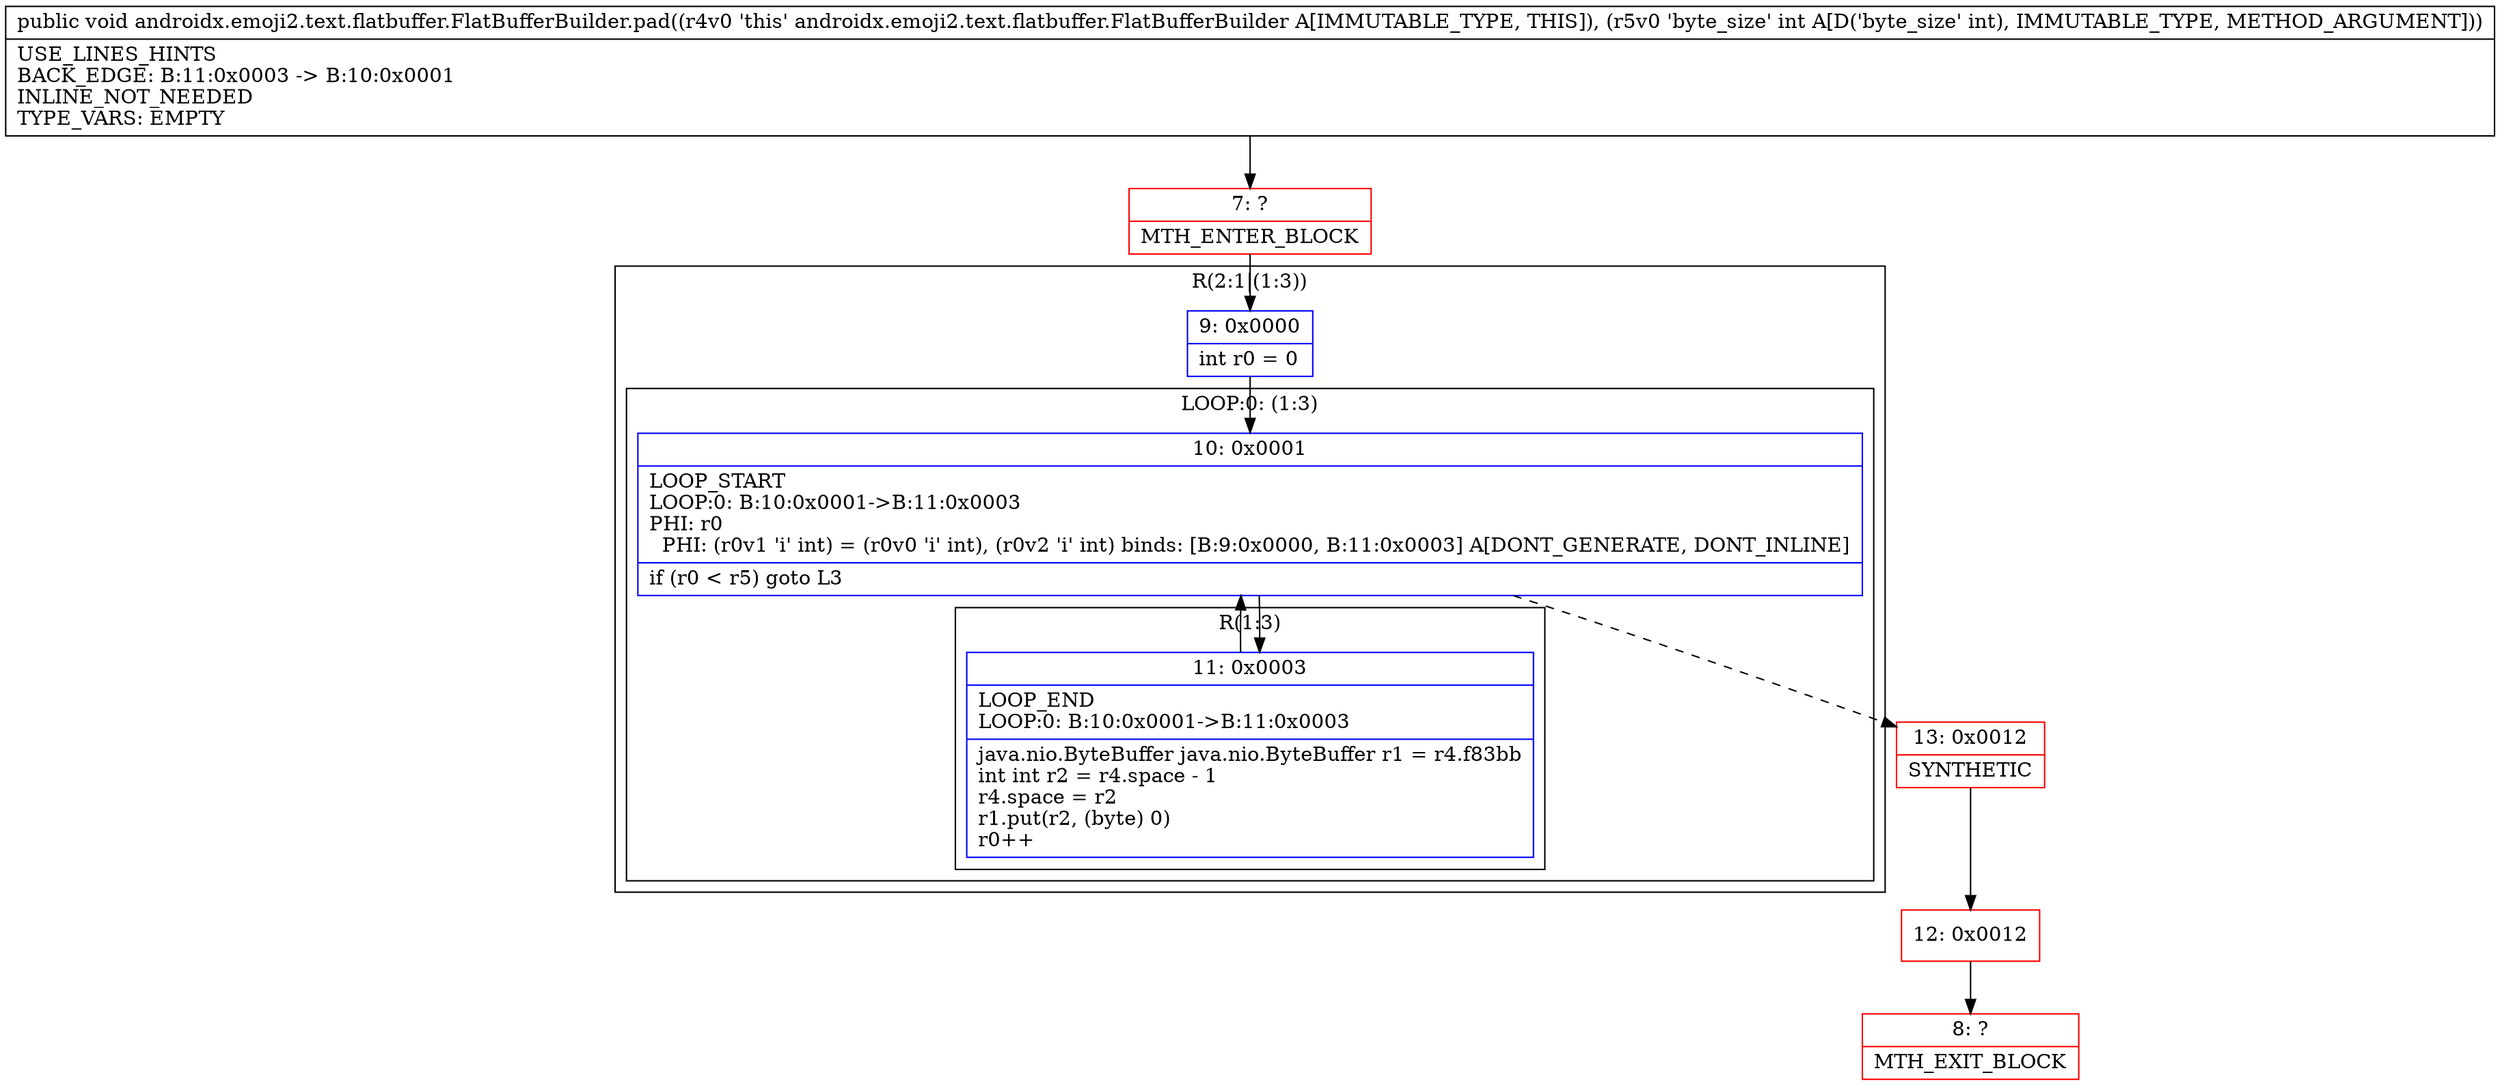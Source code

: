 digraph "CFG forandroidx.emoji2.text.flatbuffer.FlatBufferBuilder.pad(I)V" {
subgraph cluster_Region_1735459717 {
label = "R(2:1|(1:3))";
node [shape=record,color=blue];
Node_9 [shape=record,label="{9\:\ 0x0000|int r0 = 0\l}"];
subgraph cluster_LoopRegion_1931711742 {
label = "LOOP:0: (1:3)";
node [shape=record,color=blue];
Node_10 [shape=record,label="{10\:\ 0x0001|LOOP_START\lLOOP:0: B:10:0x0001\-\>B:11:0x0003\lPHI: r0 \l  PHI: (r0v1 'i' int) = (r0v0 'i' int), (r0v2 'i' int) binds: [B:9:0x0000, B:11:0x0003] A[DONT_GENERATE, DONT_INLINE]\l|if (r0 \< r5) goto L3\l}"];
subgraph cluster_Region_1803306965 {
label = "R(1:3)";
node [shape=record,color=blue];
Node_11 [shape=record,label="{11\:\ 0x0003|LOOP_END\lLOOP:0: B:10:0x0001\-\>B:11:0x0003\l|java.nio.ByteBuffer java.nio.ByteBuffer r1 = r4.f83bb\lint int r2 = r4.space \- 1\lr4.space = r2\lr1.put(r2, (byte) 0)\lr0++\l}"];
}
}
}
Node_7 [shape=record,color=red,label="{7\:\ ?|MTH_ENTER_BLOCK\l}"];
Node_13 [shape=record,color=red,label="{13\:\ 0x0012|SYNTHETIC\l}"];
Node_12 [shape=record,color=red,label="{12\:\ 0x0012}"];
Node_8 [shape=record,color=red,label="{8\:\ ?|MTH_EXIT_BLOCK\l}"];
MethodNode[shape=record,label="{public void androidx.emoji2.text.flatbuffer.FlatBufferBuilder.pad((r4v0 'this' androidx.emoji2.text.flatbuffer.FlatBufferBuilder A[IMMUTABLE_TYPE, THIS]), (r5v0 'byte_size' int A[D('byte_size' int), IMMUTABLE_TYPE, METHOD_ARGUMENT]))  | USE_LINES_HINTS\lBACK_EDGE: B:11:0x0003 \-\> B:10:0x0001\lINLINE_NOT_NEEDED\lTYPE_VARS: EMPTY\l}"];
MethodNode -> Node_7;Node_9 -> Node_10;
Node_10 -> Node_11;
Node_10 -> Node_13[style=dashed];
Node_11 -> Node_10;
Node_7 -> Node_9;
Node_13 -> Node_12;
Node_12 -> Node_8;
}

